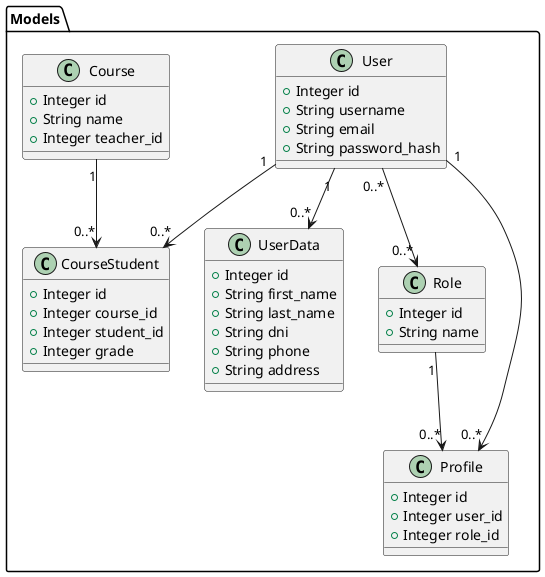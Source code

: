 @startuml Class

package "Models" {
    class User {
        +Integer id
        +String username
        +String email
        +String password_hash
    }

    class UserData {
        +Integer id
        +String first_name
        +String last_name
        +String dni
        +String phone
        +String address
    }

    class Role {
        +Integer id
        +String name
    }

    class Profile {
        +Integer id
        +Integer user_id
        +Integer role_id
    }

    class Course {
        +Integer id
        +String name
        +Integer teacher_id
    }

    class CourseStudent {
        +Integer id
        +Integer course_id
        +Integer student_id
        +Integer grade
    }

    User "1" --> "0..*" UserData
    User "1" --> "0..*" Profile
    User "1" --> "0..*" CourseStudent
    Role "1" --> "0..*" Profile
    User "0..*" --> "0..*" Role
    Course "1" --> "0..*" CourseStudent
}

@enduml